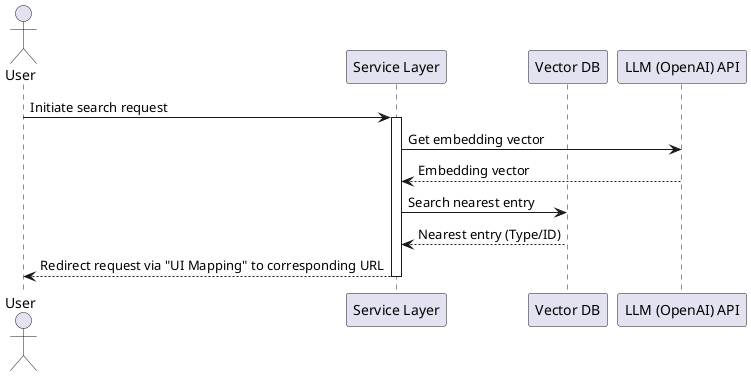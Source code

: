@startuml
actor User
participant "Service Layer" as Service
participant "Vector DB" as VectorDB
participant "LLM (OpenAI) API" as LLM

User -> Service: Initiate search request
activate Service
Service -> LLM: Get embedding vector
LLM --> Service: Embedding vector
Service -> VectorDB: Search nearest entry
VectorDB --> Service: Nearest entry (Type/ID)
Service --> User: Redirect request via "UI Mapping" to corresponding URL
deactivate Service
@enduml
